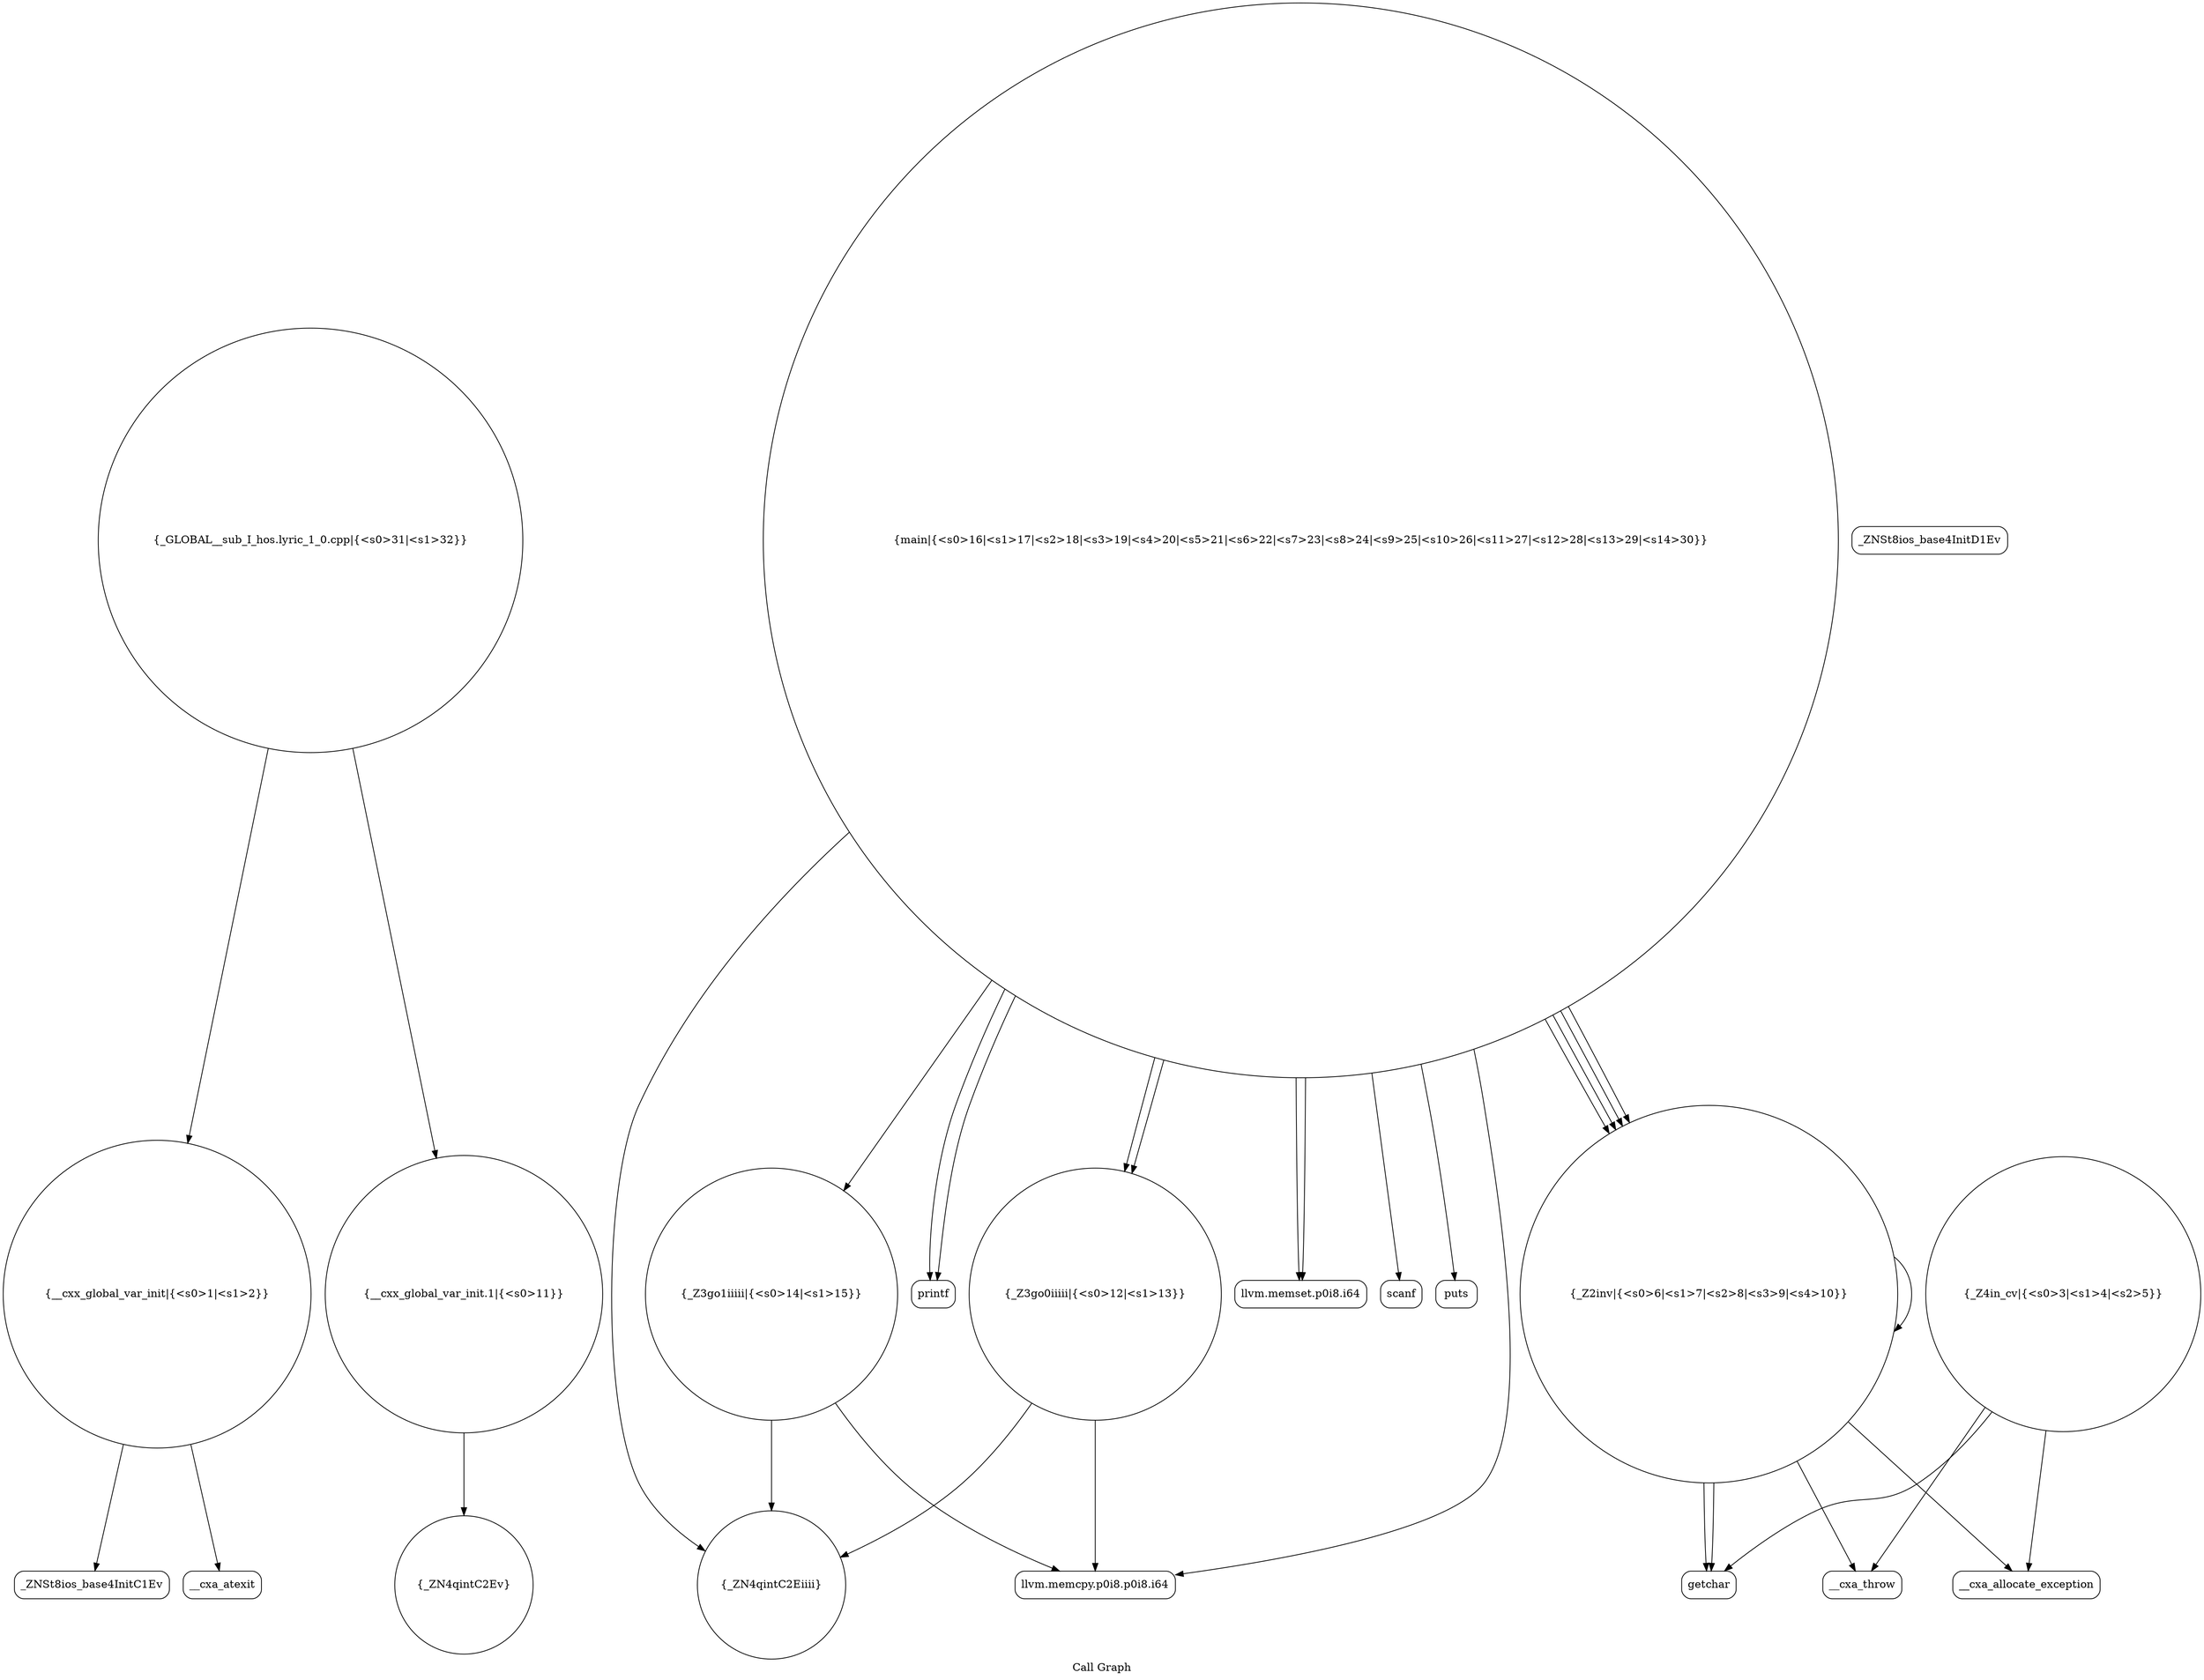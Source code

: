 digraph "Call Graph" {
	label="Call Graph";

	Node0x559b059c6590 [shape=record,shape=circle,label="{__cxx_global_var_init|{<s0>1|<s1>2}}"];
	Node0x559b059c6590:s0 -> Node0x559b05a612d0[color=black];
	Node0x559b059c6590:s1 -> Node0x559b05a613d0[color=black];
	Node0x559b05a615d0 [shape=record,shape=Mrecord,label="{__cxa_throw}"];
	Node0x559b05a61950 [shape=record,shape=circle,label="{_Z3go1iiiii|{<s0>14|<s1>15}}"];
	Node0x559b05a61950:s0 -> Node0x559b05a61850[color=black];
	Node0x559b05a61950:s1 -> Node0x559b05a618d0[color=black];
	Node0x559b05a61350 [shape=record,shape=Mrecord,label="{_ZNSt8ios_base4InitD1Ev}"];
	Node0x559b05a616d0 [shape=record,shape=circle,label="{__cxx_global_var_init.1|{<s0>11}}"];
	Node0x559b05a616d0:s0 -> Node0x559b05a61750[color=black];
	Node0x559b05a61a50 [shape=record,shape=Mrecord,label="{printf}"];
	Node0x559b05a61450 [shape=record,shape=circle,label="{_Z4in_cv|{<s0>3|<s1>4|<s2>5}}"];
	Node0x559b05a61450:s0 -> Node0x559b05a614d0[color=black];
	Node0x559b05a61450:s1 -> Node0x559b05a61550[color=black];
	Node0x559b05a61450:s2 -> Node0x559b05a615d0[color=black];
	Node0x559b05a617d0 [shape=record,shape=circle,label="{_Z3go0iiiii|{<s0>12|<s1>13}}"];
	Node0x559b05a617d0:s0 -> Node0x559b05a61850[color=black];
	Node0x559b05a617d0:s1 -> Node0x559b05a618d0[color=black];
	Node0x559b05a61b50 [shape=record,shape=Mrecord,label="{llvm.memset.p0i8.i64}"];
	Node0x559b05a61550 [shape=record,shape=Mrecord,label="{__cxa_allocate_exception}"];
	Node0x559b05a618d0 [shape=record,shape=Mrecord,label="{llvm.memcpy.p0i8.p0i8.i64}"];
	Node0x559b05a61c50 [shape=record,shape=circle,label="{_GLOBAL__sub_I_hos.lyric_1_0.cpp|{<s0>31|<s1>32}}"];
	Node0x559b05a61c50:s0 -> Node0x559b059c6590[color=black];
	Node0x559b05a61c50:s1 -> Node0x559b05a616d0[color=black];
	Node0x559b05a612d0 [shape=record,shape=Mrecord,label="{_ZNSt8ios_base4InitC1Ev}"];
	Node0x559b05a61650 [shape=record,shape=circle,label="{_Z2inv|{<s0>6|<s1>7|<s2>8|<s3>9|<s4>10}}"];
	Node0x559b05a61650:s0 -> Node0x559b05a614d0[color=black];
	Node0x559b05a61650:s1 -> Node0x559b05a61650[color=black];
	Node0x559b05a61650:s2 -> Node0x559b05a61550[color=black];
	Node0x559b05a61650:s3 -> Node0x559b05a615d0[color=black];
	Node0x559b05a61650:s4 -> Node0x559b05a614d0[color=black];
	Node0x559b05a619d0 [shape=record,shape=circle,label="{main|{<s0>16|<s1>17|<s2>18|<s3>19|<s4>20|<s5>21|<s6>22|<s7>23|<s8>24|<s9>25|<s10>26|<s11>27|<s12>28|<s13>29|<s14>30}}"];
	Node0x559b05a619d0:s0 -> Node0x559b05a61650[color=black];
	Node0x559b05a619d0:s1 -> Node0x559b05a61a50[color=black];
	Node0x559b05a619d0:s2 -> Node0x559b05a61650[color=black];
	Node0x559b05a619d0:s3 -> Node0x559b05a61650[color=black];
	Node0x559b05a619d0:s4 -> Node0x559b05a61650[color=black];
	Node0x559b05a619d0:s5 -> Node0x559b05a61ad0[color=black];
	Node0x559b05a619d0:s6 -> Node0x559b05a61b50[color=black];
	Node0x559b05a619d0:s7 -> Node0x559b05a61b50[color=black];
	Node0x559b05a619d0:s8 -> Node0x559b05a61850[color=black];
	Node0x559b05a619d0:s9 -> Node0x559b05a618d0[color=black];
	Node0x559b05a619d0:s10 -> Node0x559b05a61a50[color=black];
	Node0x559b05a619d0:s11 -> Node0x559b05a617d0[color=black];
	Node0x559b05a619d0:s12 -> Node0x559b05a617d0[color=black];
	Node0x559b05a619d0:s13 -> Node0x559b05a61950[color=black];
	Node0x559b05a619d0:s14 -> Node0x559b05a61bd0[color=black];
	Node0x559b05a613d0 [shape=record,shape=Mrecord,label="{__cxa_atexit}"];
	Node0x559b05a61750 [shape=record,shape=circle,label="{_ZN4qintC2Ev}"];
	Node0x559b05a61ad0 [shape=record,shape=Mrecord,label="{scanf}"];
	Node0x559b05a614d0 [shape=record,shape=Mrecord,label="{getchar}"];
	Node0x559b05a61850 [shape=record,shape=circle,label="{_ZN4qintC2Eiiii}"];
	Node0x559b05a61bd0 [shape=record,shape=Mrecord,label="{puts}"];
}
